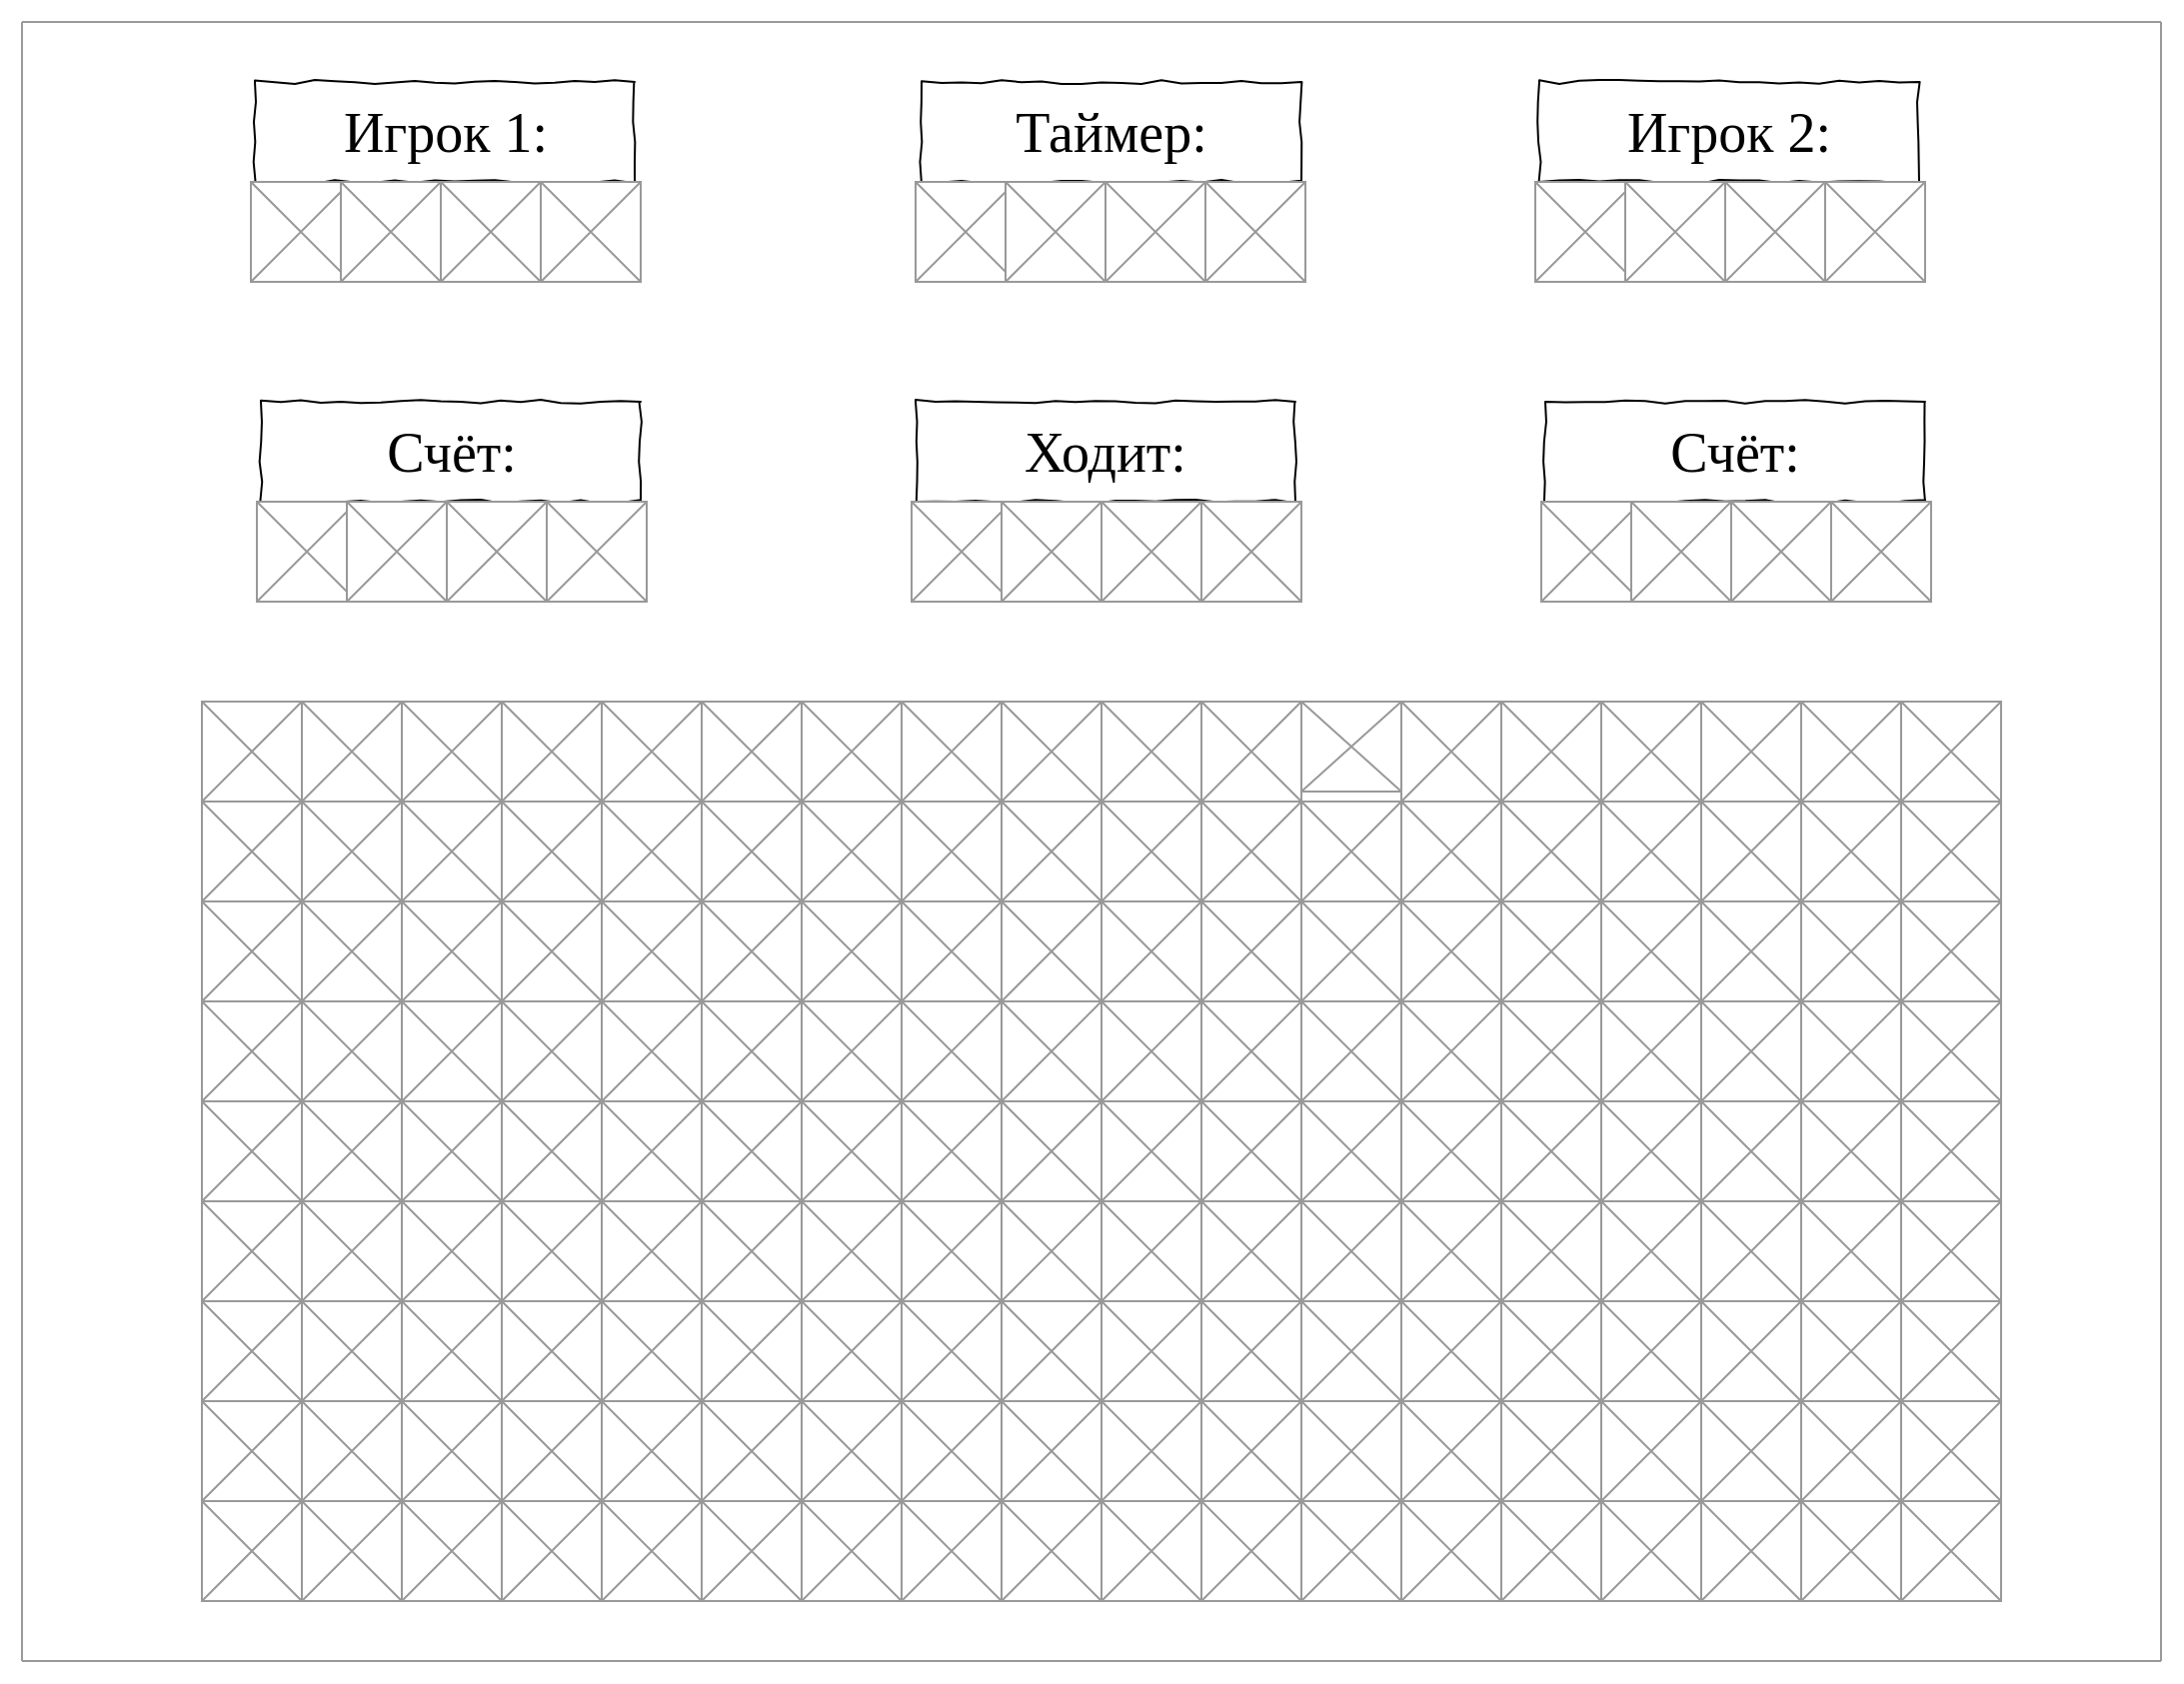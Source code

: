 <mxfile version="20.5.3" type="device"><diagram name="Page-1" id="03018318-947c-dd8e-b7a3-06fadd420f32"><mxGraphModel dx="1523" dy="885" grid="1" gridSize="10" guides="1" tooltips="1" connect="1" arrows="1" fold="1" page="1" pageScale="1" pageWidth="1100" pageHeight="850" background="none" math="0" shadow="0"><root><mxCell id="0"/><mxCell id="1" parent="0"/><mxCell id="677b7b8949515195-2" value="Таймер:" style="whiteSpace=wrap;html=1;rounded=0;shadow=0;labelBackgroundColor=none;strokeWidth=1;fontFamily=Verdana;fontSize=28;align=center;comic=1;" parent="1" vertex="1"><mxGeometry x="460" y="50" width="190" height="50" as="geometry"/></mxCell><mxCell id="S004HbWAybI3GaQVw6qw-24" value="" style="verticalLabelPosition=bottom;shadow=0;dashed=0;align=center;html=1;verticalAlign=top;strokeWidth=1;shape=mxgraph.mockup.graphics.simpleIcon;strokeColor=#999999;fontFamily=Times New Roman;fontSize=17;" parent="1" vertex="1"><mxGeometry x="500" y="410" width="50" height="50" as="geometry"/></mxCell><mxCell id="S004HbWAybI3GaQVw6qw-25" value="" style="verticalLabelPosition=bottom;shadow=0;dashed=0;align=center;html=1;verticalAlign=top;strokeWidth=1;shape=mxgraph.mockup.graphics.simpleIcon;strokeColor=#999999;fontFamily=Times New Roman;fontSize=17;" parent="1" vertex="1"><mxGeometry x="500" y="510" width="50" height="50" as="geometry"/></mxCell><mxCell id="S004HbWAybI3GaQVw6qw-26" value="" style="verticalLabelPosition=bottom;shadow=0;dashed=0;align=center;html=1;verticalAlign=top;strokeWidth=1;shape=mxgraph.mockup.graphics.simpleIcon;strokeColor=#999999;fontFamily=Times New Roman;fontSize=17;" parent="1" vertex="1"><mxGeometry x="500" y="460" width="50" height="50" as="geometry"/></mxCell><mxCell id="S004HbWAybI3GaQVw6qw-27" value="" style="verticalLabelPosition=bottom;shadow=0;dashed=0;align=center;html=1;verticalAlign=top;strokeWidth=1;shape=mxgraph.mockup.graphics.simpleIcon;strokeColor=#999999;fontFamily=Times New Roman;fontSize=17;" parent="1" vertex="1"><mxGeometry x="500" y="360" width="50" height="50" as="geometry"/></mxCell><mxCell id="S004HbWAybI3GaQVw6qw-28" value="" style="verticalLabelPosition=bottom;shadow=0;dashed=0;align=center;html=1;verticalAlign=top;strokeWidth=1;shape=mxgraph.mockup.graphics.simpleIcon;strokeColor=#999999;fontFamily=Times New Roman;fontSize=17;" parent="1" vertex="1"><mxGeometry x="550" y="410" width="50" height="50" as="geometry"/></mxCell><mxCell id="S004HbWAybI3GaQVw6qw-29" value="" style="verticalLabelPosition=bottom;shadow=0;dashed=0;align=center;html=1;verticalAlign=top;strokeWidth=1;shape=mxgraph.mockup.graphics.simpleIcon;strokeColor=#999999;fontFamily=Times New Roman;fontSize=17;" parent="1" vertex="1"><mxGeometry x="550" y="510" width="50" height="50" as="geometry"/></mxCell><mxCell id="S004HbWAybI3GaQVw6qw-30" value="" style="verticalLabelPosition=bottom;shadow=0;dashed=0;align=center;html=1;verticalAlign=top;strokeWidth=1;shape=mxgraph.mockup.graphics.simpleIcon;strokeColor=#999999;fontFamily=Times New Roman;fontSize=17;" parent="1" vertex="1"><mxGeometry x="550" y="460" width="50" height="50" as="geometry"/></mxCell><mxCell id="S004HbWAybI3GaQVw6qw-31" value="" style="verticalLabelPosition=bottom;shadow=0;dashed=0;align=center;html=1;verticalAlign=top;strokeWidth=1;shape=mxgraph.mockup.graphics.simpleIcon;strokeColor=#999999;fontFamily=Times New Roman;fontSize=17;" parent="1" vertex="1"><mxGeometry x="550" y="360" width="50" height="50" as="geometry"/></mxCell><mxCell id="S004HbWAybI3GaQVw6qw-73" value="" style="verticalLabelPosition=bottom;shadow=0;dashed=0;align=center;html=1;verticalAlign=top;strokeWidth=1;shape=mxgraph.mockup.markup.line;strokeColor=#999999;fontFamily=Times New Roman;fontSize=17;" parent="1" vertex="1"><mxGeometry x="10" y="10" width="1070" height="20" as="geometry"/></mxCell><mxCell id="S004HbWAybI3GaQVw6qw-74" value="" style="verticalLabelPosition=bottom;shadow=0;dashed=0;align=center;html=1;verticalAlign=top;strokeWidth=1;shape=mxgraph.mockup.markup.line;strokeColor=#999999;direction=north;fontFamily=Times New Roman;fontSize=17;" parent="1" vertex="1"><mxGeometry y="20" width="20" height="820" as="geometry"/></mxCell><mxCell id="S004HbWAybI3GaQVw6qw-75" value="" style="verticalLabelPosition=bottom;shadow=0;dashed=0;align=center;html=1;verticalAlign=top;strokeWidth=1;shape=mxgraph.mockup.markup.line;strokeColor=#999999;fontFamily=Times New Roman;fontSize=17;" parent="1" vertex="1"><mxGeometry x="10" y="830" width="1070" height="20" as="geometry"/></mxCell><mxCell id="S004HbWAybI3GaQVw6qw-76" value="" style="verticalLabelPosition=bottom;shadow=0;dashed=0;align=center;html=1;verticalAlign=top;strokeWidth=1;shape=mxgraph.mockup.markup.line;strokeColor=#999999;direction=north;fontFamily=Times New Roman;fontSize=17;" parent="1" vertex="1"><mxGeometry x="1070" y="20" width="20" height="820" as="geometry"/></mxCell><mxCell id="RNmzWJXts2pBYSYF1OIa-9" value="" style="verticalLabelPosition=bottom;shadow=0;dashed=0;align=center;html=1;verticalAlign=top;strokeWidth=1;shape=mxgraph.mockup.graphics.simpleIcon;strokeColor=#999999;fontFamily=Times New Roman;fontSize=17;" vertex="1" parent="1"><mxGeometry x="600" y="410" width="50" height="50" as="geometry"/></mxCell><mxCell id="RNmzWJXts2pBYSYF1OIa-10" value="" style="verticalLabelPosition=bottom;shadow=0;dashed=0;align=center;html=1;verticalAlign=top;strokeWidth=1;shape=mxgraph.mockup.graphics.simpleIcon;strokeColor=#999999;fontFamily=Times New Roman;fontSize=17;" vertex="1" parent="1"><mxGeometry x="600" y="510" width="50" height="50" as="geometry"/></mxCell><mxCell id="RNmzWJXts2pBYSYF1OIa-11" value="" style="verticalLabelPosition=bottom;shadow=0;dashed=0;align=center;html=1;verticalAlign=top;strokeWidth=1;shape=mxgraph.mockup.graphics.simpleIcon;strokeColor=#999999;fontFamily=Times New Roman;fontSize=17;" vertex="1" parent="1"><mxGeometry x="600" y="460" width="50" height="50" as="geometry"/></mxCell><mxCell id="RNmzWJXts2pBYSYF1OIa-12" value="" style="verticalLabelPosition=bottom;shadow=0;dashed=0;align=center;html=1;verticalAlign=top;strokeWidth=1;shape=mxgraph.mockup.graphics.simpleIcon;strokeColor=#999999;fontFamily=Times New Roman;fontSize=17;" vertex="1" parent="1"><mxGeometry x="600" y="360" width="50" height="50" as="geometry"/></mxCell><mxCell id="RNmzWJXts2pBYSYF1OIa-13" value="" style="verticalLabelPosition=bottom;shadow=0;dashed=0;align=center;html=1;verticalAlign=top;strokeWidth=1;shape=mxgraph.mockup.graphics.simpleIcon;strokeColor=#999999;fontFamily=Times New Roman;fontSize=17;" vertex="1" parent="1"><mxGeometry x="650" y="410" width="50" height="50" as="geometry"/></mxCell><mxCell id="RNmzWJXts2pBYSYF1OIa-14" value="" style="verticalLabelPosition=bottom;shadow=0;dashed=0;align=center;html=1;verticalAlign=top;strokeWidth=1;shape=mxgraph.mockup.graphics.simpleIcon;strokeColor=#999999;fontFamily=Times New Roman;fontSize=17;" vertex="1" parent="1"><mxGeometry x="650" y="510" width="50" height="50" as="geometry"/></mxCell><mxCell id="RNmzWJXts2pBYSYF1OIa-15" value="" style="verticalLabelPosition=bottom;shadow=0;dashed=0;align=center;html=1;verticalAlign=top;strokeWidth=1;shape=mxgraph.mockup.graphics.simpleIcon;strokeColor=#999999;fontFamily=Times New Roman;fontSize=17;" vertex="1" parent="1"><mxGeometry x="650" y="460" width="50" height="50" as="geometry"/></mxCell><mxCell id="RNmzWJXts2pBYSYF1OIa-16" value="" style="verticalLabelPosition=bottom;shadow=0;dashed=0;align=center;html=1;verticalAlign=top;strokeWidth=1;shape=mxgraph.mockup.graphics.simpleIcon;strokeColor=#999999;fontFamily=Times New Roman;fontSize=17;" vertex="1" parent="1"><mxGeometry x="650" y="360" width="50" height="45" as="geometry"/></mxCell><mxCell id="RNmzWJXts2pBYSYF1OIa-17" value="" style="verticalLabelPosition=bottom;shadow=0;dashed=0;align=center;html=1;verticalAlign=top;strokeWidth=1;shape=mxgraph.mockup.graphics.simpleIcon;strokeColor=#999999;fontFamily=Times New Roman;fontSize=17;" vertex="1" parent="1"><mxGeometry x="700" y="410" width="50" height="50" as="geometry"/></mxCell><mxCell id="RNmzWJXts2pBYSYF1OIa-18" value="" style="verticalLabelPosition=bottom;shadow=0;dashed=0;align=center;html=1;verticalAlign=top;strokeWidth=1;shape=mxgraph.mockup.graphics.simpleIcon;strokeColor=#999999;fontFamily=Times New Roman;fontSize=17;" vertex="1" parent="1"><mxGeometry x="700" y="510" width="50" height="50" as="geometry"/></mxCell><mxCell id="RNmzWJXts2pBYSYF1OIa-19" value="" style="verticalLabelPosition=bottom;shadow=0;dashed=0;align=center;html=1;verticalAlign=top;strokeWidth=1;shape=mxgraph.mockup.graphics.simpleIcon;strokeColor=#999999;fontFamily=Times New Roman;fontSize=17;" vertex="1" parent="1"><mxGeometry x="700" y="460" width="50" height="50" as="geometry"/></mxCell><mxCell id="RNmzWJXts2pBYSYF1OIa-20" value="" style="verticalLabelPosition=bottom;shadow=0;dashed=0;align=center;html=1;verticalAlign=top;strokeWidth=1;shape=mxgraph.mockup.graphics.simpleIcon;strokeColor=#999999;fontFamily=Times New Roman;fontSize=17;" vertex="1" parent="1"><mxGeometry x="700" y="360" width="50" height="50" as="geometry"/></mxCell><mxCell id="RNmzWJXts2pBYSYF1OIa-21" value="" style="verticalLabelPosition=bottom;shadow=0;dashed=0;align=center;html=1;verticalAlign=top;strokeWidth=1;shape=mxgraph.mockup.graphics.simpleIcon;strokeColor=#999999;fontFamily=Times New Roman;fontSize=17;" vertex="1" parent="1"><mxGeometry x="750" y="410" width="50" height="50" as="geometry"/></mxCell><mxCell id="RNmzWJXts2pBYSYF1OIa-22" value="" style="verticalLabelPosition=bottom;shadow=0;dashed=0;align=center;html=1;verticalAlign=top;strokeWidth=1;shape=mxgraph.mockup.graphics.simpleIcon;strokeColor=#999999;fontFamily=Times New Roman;fontSize=17;" vertex="1" parent="1"><mxGeometry x="750" y="510" width="50" height="50" as="geometry"/></mxCell><mxCell id="RNmzWJXts2pBYSYF1OIa-23" value="" style="verticalLabelPosition=bottom;shadow=0;dashed=0;align=center;html=1;verticalAlign=top;strokeWidth=1;shape=mxgraph.mockup.graphics.simpleIcon;strokeColor=#999999;fontFamily=Times New Roman;fontSize=17;" vertex="1" parent="1"><mxGeometry x="750" y="460" width="50" height="50" as="geometry"/></mxCell><mxCell id="RNmzWJXts2pBYSYF1OIa-24" value="" style="verticalLabelPosition=bottom;shadow=0;dashed=0;align=center;html=1;verticalAlign=top;strokeWidth=1;shape=mxgraph.mockup.graphics.simpleIcon;strokeColor=#999999;fontFamily=Times New Roman;fontSize=17;" vertex="1" parent="1"><mxGeometry x="750" y="360" width="50" height="50" as="geometry"/></mxCell><mxCell id="RNmzWJXts2pBYSYF1OIa-25" value="" style="verticalLabelPosition=bottom;shadow=0;dashed=0;align=center;html=1;verticalAlign=top;strokeWidth=1;shape=mxgraph.mockup.graphics.simpleIcon;strokeColor=#999999;fontFamily=Times New Roman;fontSize=17;" vertex="1" parent="1"><mxGeometry x="800" y="410" width="50" height="50" as="geometry"/></mxCell><mxCell id="RNmzWJXts2pBYSYF1OIa-26" value="" style="verticalLabelPosition=bottom;shadow=0;dashed=0;align=center;html=1;verticalAlign=top;strokeWidth=1;shape=mxgraph.mockup.graphics.simpleIcon;strokeColor=#999999;fontFamily=Times New Roman;fontSize=17;" vertex="1" parent="1"><mxGeometry x="800" y="510" width="50" height="50" as="geometry"/></mxCell><mxCell id="RNmzWJXts2pBYSYF1OIa-27" value="" style="verticalLabelPosition=bottom;shadow=0;dashed=0;align=center;html=1;verticalAlign=top;strokeWidth=1;shape=mxgraph.mockup.graphics.simpleIcon;strokeColor=#999999;fontFamily=Times New Roman;fontSize=17;" vertex="1" parent="1"><mxGeometry x="800" y="460" width="50" height="50" as="geometry"/></mxCell><mxCell id="RNmzWJXts2pBYSYF1OIa-28" value="" style="verticalLabelPosition=bottom;shadow=0;dashed=0;align=center;html=1;verticalAlign=top;strokeWidth=1;shape=mxgraph.mockup.graphics.simpleIcon;strokeColor=#999999;fontFamily=Times New Roman;fontSize=17;" vertex="1" parent="1"><mxGeometry x="800" y="360" width="50" height="50" as="geometry"/></mxCell><mxCell id="RNmzWJXts2pBYSYF1OIa-29" value="" style="verticalLabelPosition=bottom;shadow=0;dashed=0;align=center;html=1;verticalAlign=top;strokeWidth=1;shape=mxgraph.mockup.graphics.simpleIcon;strokeColor=#999999;fontFamily=Times New Roman;fontSize=17;" vertex="1" parent="1"><mxGeometry x="850" y="410" width="50" height="50" as="geometry"/></mxCell><mxCell id="RNmzWJXts2pBYSYF1OIa-30" value="" style="verticalLabelPosition=bottom;shadow=0;dashed=0;align=center;html=1;verticalAlign=top;strokeWidth=1;shape=mxgraph.mockup.graphics.simpleIcon;strokeColor=#999999;fontFamily=Times New Roman;fontSize=17;" vertex="1" parent="1"><mxGeometry x="850" y="510" width="50" height="50" as="geometry"/></mxCell><mxCell id="RNmzWJXts2pBYSYF1OIa-31" value="" style="verticalLabelPosition=bottom;shadow=0;dashed=0;align=center;html=1;verticalAlign=top;strokeWidth=1;shape=mxgraph.mockup.graphics.simpleIcon;strokeColor=#999999;fontFamily=Times New Roman;fontSize=17;" vertex="1" parent="1"><mxGeometry x="850" y="460" width="50" height="50" as="geometry"/></mxCell><mxCell id="RNmzWJXts2pBYSYF1OIa-32" value="" style="verticalLabelPosition=bottom;shadow=0;dashed=0;align=center;html=1;verticalAlign=top;strokeWidth=1;shape=mxgraph.mockup.graphics.simpleIcon;strokeColor=#999999;fontFamily=Times New Roman;fontSize=17;" vertex="1" parent="1"><mxGeometry x="850" y="360" width="50" height="50" as="geometry"/></mxCell><mxCell id="RNmzWJXts2pBYSYF1OIa-33" value="" style="verticalLabelPosition=bottom;shadow=0;dashed=0;align=center;html=1;verticalAlign=top;strokeWidth=1;shape=mxgraph.mockup.graphics.simpleIcon;strokeColor=#999999;fontFamily=Times New Roman;fontSize=17;" vertex="1" parent="1"><mxGeometry x="900" y="410" width="50" height="50" as="geometry"/></mxCell><mxCell id="RNmzWJXts2pBYSYF1OIa-34" value="" style="verticalLabelPosition=bottom;shadow=0;dashed=0;align=center;html=1;verticalAlign=top;strokeWidth=1;shape=mxgraph.mockup.graphics.simpleIcon;strokeColor=#999999;fontFamily=Times New Roman;fontSize=17;" vertex="1" parent="1"><mxGeometry x="900" y="510" width="50" height="50" as="geometry"/></mxCell><mxCell id="RNmzWJXts2pBYSYF1OIa-35" value="" style="verticalLabelPosition=bottom;shadow=0;dashed=0;align=center;html=1;verticalAlign=top;strokeWidth=1;shape=mxgraph.mockup.graphics.simpleIcon;strokeColor=#999999;fontFamily=Times New Roman;fontSize=17;" vertex="1" parent="1"><mxGeometry x="900" y="460" width="50" height="50" as="geometry"/></mxCell><mxCell id="RNmzWJXts2pBYSYF1OIa-36" value="" style="verticalLabelPosition=bottom;shadow=0;dashed=0;align=center;html=1;verticalAlign=top;strokeWidth=1;shape=mxgraph.mockup.graphics.simpleIcon;strokeColor=#999999;fontFamily=Times New Roman;fontSize=17;" vertex="1" parent="1"><mxGeometry x="900" y="360" width="50" height="50" as="geometry"/></mxCell><mxCell id="RNmzWJXts2pBYSYF1OIa-37" value="" style="verticalLabelPosition=bottom;shadow=0;dashed=0;align=center;html=1;verticalAlign=top;strokeWidth=1;shape=mxgraph.mockup.graphics.simpleIcon;strokeColor=#999999;fontFamily=Times New Roman;fontSize=17;" vertex="1" parent="1"><mxGeometry x="950" y="410" width="50" height="50" as="geometry"/></mxCell><mxCell id="RNmzWJXts2pBYSYF1OIa-38" value="" style="verticalLabelPosition=bottom;shadow=0;dashed=0;align=center;html=1;verticalAlign=top;strokeWidth=1;shape=mxgraph.mockup.graphics.simpleIcon;strokeColor=#999999;fontFamily=Times New Roman;fontSize=17;" vertex="1" parent="1"><mxGeometry x="950" y="510" width="50" height="50" as="geometry"/></mxCell><mxCell id="RNmzWJXts2pBYSYF1OIa-39" value="" style="verticalLabelPosition=bottom;shadow=0;dashed=0;align=center;html=1;verticalAlign=top;strokeWidth=1;shape=mxgraph.mockup.graphics.simpleIcon;strokeColor=#999999;fontFamily=Times New Roman;fontSize=17;" vertex="1" parent="1"><mxGeometry x="950" y="460" width="50" height="50" as="geometry"/></mxCell><mxCell id="RNmzWJXts2pBYSYF1OIa-40" value="" style="verticalLabelPosition=bottom;shadow=0;dashed=0;align=center;html=1;verticalAlign=top;strokeWidth=1;shape=mxgraph.mockup.graphics.simpleIcon;strokeColor=#999999;fontFamily=Times New Roman;fontSize=17;" vertex="1" parent="1"><mxGeometry x="950" y="360" width="50" height="50" as="geometry"/></mxCell><mxCell id="RNmzWJXts2pBYSYF1OIa-41" value="" style="verticalLabelPosition=bottom;shadow=0;dashed=0;align=center;html=1;verticalAlign=top;strokeWidth=1;shape=mxgraph.mockup.graphics.simpleIcon;strokeColor=#999999;fontFamily=Times New Roman;fontSize=17;" vertex="1" parent="1"><mxGeometry x="400" y="410" width="50" height="50" as="geometry"/></mxCell><mxCell id="RNmzWJXts2pBYSYF1OIa-42" value="" style="verticalLabelPosition=bottom;shadow=0;dashed=0;align=center;html=1;verticalAlign=top;strokeWidth=1;shape=mxgraph.mockup.graphics.simpleIcon;strokeColor=#999999;fontFamily=Times New Roman;fontSize=17;" vertex="1" parent="1"><mxGeometry x="400" y="510" width="50" height="50" as="geometry"/></mxCell><mxCell id="RNmzWJXts2pBYSYF1OIa-43" value="" style="verticalLabelPosition=bottom;shadow=0;dashed=0;align=center;html=1;verticalAlign=top;strokeWidth=1;shape=mxgraph.mockup.graphics.simpleIcon;strokeColor=#999999;fontFamily=Times New Roman;fontSize=17;" vertex="1" parent="1"><mxGeometry x="400" y="460" width="50" height="50" as="geometry"/></mxCell><mxCell id="RNmzWJXts2pBYSYF1OIa-44" value="" style="verticalLabelPosition=bottom;shadow=0;dashed=0;align=center;html=1;verticalAlign=top;strokeWidth=1;shape=mxgraph.mockup.graphics.simpleIcon;strokeColor=#999999;fontFamily=Times New Roman;fontSize=17;" vertex="1" parent="1"><mxGeometry x="400" y="360" width="50" height="50" as="geometry"/></mxCell><mxCell id="RNmzWJXts2pBYSYF1OIa-45" value="" style="verticalLabelPosition=bottom;shadow=0;dashed=0;align=center;html=1;verticalAlign=top;strokeWidth=1;shape=mxgraph.mockup.graphics.simpleIcon;strokeColor=#999999;fontFamily=Times New Roman;fontSize=17;" vertex="1" parent="1"><mxGeometry x="450" y="410" width="50" height="50" as="geometry"/></mxCell><mxCell id="RNmzWJXts2pBYSYF1OIa-46" value="" style="verticalLabelPosition=bottom;shadow=0;dashed=0;align=center;html=1;verticalAlign=top;strokeWidth=1;shape=mxgraph.mockup.graphics.simpleIcon;strokeColor=#999999;fontFamily=Times New Roman;fontSize=17;" vertex="1" parent="1"><mxGeometry x="450" y="510" width="50" height="50" as="geometry"/></mxCell><mxCell id="RNmzWJXts2pBYSYF1OIa-47" value="" style="verticalLabelPosition=bottom;shadow=0;dashed=0;align=center;html=1;verticalAlign=top;strokeWidth=1;shape=mxgraph.mockup.graphics.simpleIcon;strokeColor=#999999;fontFamily=Times New Roman;fontSize=17;" vertex="1" parent="1"><mxGeometry x="450" y="460" width="50" height="50" as="geometry"/></mxCell><mxCell id="RNmzWJXts2pBYSYF1OIa-48" value="" style="verticalLabelPosition=bottom;shadow=0;dashed=0;align=center;html=1;verticalAlign=top;strokeWidth=1;shape=mxgraph.mockup.graphics.simpleIcon;strokeColor=#999999;fontFamily=Times New Roman;fontSize=17;" vertex="1" parent="1"><mxGeometry x="450" y="360" width="50" height="50" as="geometry"/></mxCell><mxCell id="RNmzWJXts2pBYSYF1OIa-49" value="" style="verticalLabelPosition=bottom;shadow=0;dashed=0;align=center;html=1;verticalAlign=top;strokeWidth=1;shape=mxgraph.mockup.graphics.simpleIcon;strokeColor=#999999;fontFamily=Times New Roman;fontSize=17;" vertex="1" parent="1"><mxGeometry x="400" y="610" width="50" height="50" as="geometry"/></mxCell><mxCell id="RNmzWJXts2pBYSYF1OIa-50" value="" style="verticalLabelPosition=bottom;shadow=0;dashed=0;align=center;html=1;verticalAlign=top;strokeWidth=1;shape=mxgraph.mockup.graphics.simpleIcon;strokeColor=#999999;fontFamily=Times New Roman;fontSize=17;" vertex="1" parent="1"><mxGeometry x="400" y="710" width="50" height="50" as="geometry"/></mxCell><mxCell id="RNmzWJXts2pBYSYF1OIa-51" value="" style="verticalLabelPosition=bottom;shadow=0;dashed=0;align=center;html=1;verticalAlign=top;strokeWidth=1;shape=mxgraph.mockup.graphics.simpleIcon;strokeColor=#999999;fontFamily=Times New Roman;fontSize=17;" vertex="1" parent="1"><mxGeometry x="400" y="660" width="50" height="50" as="geometry"/></mxCell><mxCell id="RNmzWJXts2pBYSYF1OIa-52" value="" style="verticalLabelPosition=bottom;shadow=0;dashed=0;align=center;html=1;verticalAlign=top;strokeWidth=1;shape=mxgraph.mockup.graphics.simpleIcon;strokeColor=#999999;fontFamily=Times New Roman;fontSize=17;" vertex="1" parent="1"><mxGeometry x="400" y="560" width="50" height="50" as="geometry"/></mxCell><mxCell id="RNmzWJXts2pBYSYF1OIa-53" value="" style="verticalLabelPosition=bottom;shadow=0;dashed=0;align=center;html=1;verticalAlign=top;strokeWidth=1;shape=mxgraph.mockup.graphics.simpleIcon;strokeColor=#999999;fontFamily=Times New Roman;fontSize=17;" vertex="1" parent="1"><mxGeometry x="450" y="610" width="50" height="50" as="geometry"/></mxCell><mxCell id="RNmzWJXts2pBYSYF1OIa-54" value="" style="verticalLabelPosition=bottom;shadow=0;dashed=0;align=center;html=1;verticalAlign=top;strokeWidth=1;shape=mxgraph.mockup.graphics.simpleIcon;strokeColor=#999999;fontFamily=Times New Roman;fontSize=17;" vertex="1" parent="1"><mxGeometry x="450" y="710" width="50" height="50" as="geometry"/></mxCell><mxCell id="RNmzWJXts2pBYSYF1OIa-55" value="" style="verticalLabelPosition=bottom;shadow=0;dashed=0;align=center;html=1;verticalAlign=top;strokeWidth=1;shape=mxgraph.mockup.graphics.simpleIcon;strokeColor=#999999;fontFamily=Times New Roman;fontSize=17;" vertex="1" parent="1"><mxGeometry x="450" y="660" width="50" height="50" as="geometry"/></mxCell><mxCell id="RNmzWJXts2pBYSYF1OIa-56" value="" style="verticalLabelPosition=bottom;shadow=0;dashed=0;align=center;html=1;verticalAlign=top;strokeWidth=1;shape=mxgraph.mockup.graphics.simpleIcon;strokeColor=#999999;fontFamily=Times New Roman;fontSize=17;" vertex="1" parent="1"><mxGeometry x="450" y="560" width="50" height="50" as="geometry"/></mxCell><mxCell id="RNmzWJXts2pBYSYF1OIa-57" value="" style="verticalLabelPosition=bottom;shadow=0;dashed=0;align=center;html=1;verticalAlign=top;strokeWidth=1;shape=mxgraph.mockup.graphics.simpleIcon;strokeColor=#999999;fontFamily=Times New Roman;fontSize=17;" vertex="1" parent="1"><mxGeometry x="500" y="610" width="50" height="50" as="geometry"/></mxCell><mxCell id="RNmzWJXts2pBYSYF1OIa-58" value="" style="verticalLabelPosition=bottom;shadow=0;dashed=0;align=center;html=1;verticalAlign=top;strokeWidth=1;shape=mxgraph.mockup.graphics.simpleIcon;strokeColor=#999999;fontFamily=Times New Roman;fontSize=17;" vertex="1" parent="1"><mxGeometry x="500" y="710" width="50" height="50" as="geometry"/></mxCell><mxCell id="RNmzWJXts2pBYSYF1OIa-59" value="" style="verticalLabelPosition=bottom;shadow=0;dashed=0;align=center;html=1;verticalAlign=top;strokeWidth=1;shape=mxgraph.mockup.graphics.simpleIcon;strokeColor=#999999;fontFamily=Times New Roman;fontSize=17;" vertex="1" parent="1"><mxGeometry x="500" y="660" width="50" height="50" as="geometry"/></mxCell><mxCell id="RNmzWJXts2pBYSYF1OIa-60" value="" style="verticalLabelPosition=bottom;shadow=0;dashed=0;align=center;html=1;verticalAlign=top;strokeWidth=1;shape=mxgraph.mockup.graphics.simpleIcon;strokeColor=#999999;fontFamily=Times New Roman;fontSize=17;" vertex="1" parent="1"><mxGeometry x="500" y="560" width="50" height="50" as="geometry"/></mxCell><mxCell id="RNmzWJXts2pBYSYF1OIa-61" value="" style="verticalLabelPosition=bottom;shadow=0;dashed=0;align=center;html=1;verticalAlign=top;strokeWidth=1;shape=mxgraph.mockup.graphics.simpleIcon;strokeColor=#999999;fontFamily=Times New Roman;fontSize=17;" vertex="1" parent="1"><mxGeometry x="550" y="610" width="50" height="50" as="geometry"/></mxCell><mxCell id="RNmzWJXts2pBYSYF1OIa-62" value="" style="verticalLabelPosition=bottom;shadow=0;dashed=0;align=center;html=1;verticalAlign=top;strokeWidth=1;shape=mxgraph.mockup.graphics.simpleIcon;strokeColor=#999999;fontFamily=Times New Roman;fontSize=17;" vertex="1" parent="1"><mxGeometry x="550" y="710" width="50" height="50" as="geometry"/></mxCell><mxCell id="RNmzWJXts2pBYSYF1OIa-63" value="" style="verticalLabelPosition=bottom;shadow=0;dashed=0;align=center;html=1;verticalAlign=top;strokeWidth=1;shape=mxgraph.mockup.graphics.simpleIcon;strokeColor=#999999;fontFamily=Times New Roman;fontSize=17;" vertex="1" parent="1"><mxGeometry x="550" y="660" width="50" height="50" as="geometry"/></mxCell><mxCell id="RNmzWJXts2pBYSYF1OIa-64" value="" style="verticalLabelPosition=bottom;shadow=0;dashed=0;align=center;html=1;verticalAlign=top;strokeWidth=1;shape=mxgraph.mockup.graphics.simpleIcon;strokeColor=#999999;fontFamily=Times New Roman;fontSize=17;" vertex="1" parent="1"><mxGeometry x="550" y="560" width="50" height="50" as="geometry"/></mxCell><mxCell id="RNmzWJXts2pBYSYF1OIa-65" value="" style="verticalLabelPosition=bottom;shadow=0;dashed=0;align=center;html=1;verticalAlign=top;strokeWidth=1;shape=mxgraph.mockup.graphics.simpleIcon;strokeColor=#999999;fontFamily=Times New Roman;fontSize=17;" vertex="1" parent="1"><mxGeometry x="600" y="610" width="50" height="50" as="geometry"/></mxCell><mxCell id="RNmzWJXts2pBYSYF1OIa-66" value="" style="verticalLabelPosition=bottom;shadow=0;dashed=0;align=center;html=1;verticalAlign=top;strokeWidth=1;shape=mxgraph.mockup.graphics.simpleIcon;strokeColor=#999999;fontFamily=Times New Roman;fontSize=17;" vertex="1" parent="1"><mxGeometry x="600" y="710" width="50" height="50" as="geometry"/></mxCell><mxCell id="RNmzWJXts2pBYSYF1OIa-67" value="" style="verticalLabelPosition=bottom;shadow=0;dashed=0;align=center;html=1;verticalAlign=top;strokeWidth=1;shape=mxgraph.mockup.graphics.simpleIcon;strokeColor=#999999;fontFamily=Times New Roman;fontSize=17;" vertex="1" parent="1"><mxGeometry x="600" y="660" width="50" height="50" as="geometry"/></mxCell><mxCell id="RNmzWJXts2pBYSYF1OIa-68" value="" style="verticalLabelPosition=bottom;shadow=0;dashed=0;align=center;html=1;verticalAlign=top;strokeWidth=1;shape=mxgraph.mockup.graphics.simpleIcon;strokeColor=#999999;fontFamily=Times New Roman;fontSize=17;" vertex="1" parent="1"><mxGeometry x="600" y="560" width="50" height="50" as="geometry"/></mxCell><mxCell id="RNmzWJXts2pBYSYF1OIa-69" value="" style="verticalLabelPosition=bottom;shadow=0;dashed=0;align=center;html=1;verticalAlign=top;strokeWidth=1;shape=mxgraph.mockup.graphics.simpleIcon;strokeColor=#999999;fontFamily=Times New Roman;fontSize=17;" vertex="1" parent="1"><mxGeometry x="650" y="610" width="50" height="50" as="geometry"/></mxCell><mxCell id="RNmzWJXts2pBYSYF1OIa-70" value="" style="verticalLabelPosition=bottom;shadow=0;dashed=0;align=center;html=1;verticalAlign=top;strokeWidth=1;shape=mxgraph.mockup.graphics.simpleIcon;strokeColor=#999999;fontFamily=Times New Roman;fontSize=17;" vertex="1" parent="1"><mxGeometry x="650" y="710" width="50" height="50" as="geometry"/></mxCell><mxCell id="RNmzWJXts2pBYSYF1OIa-71" value="" style="verticalLabelPosition=bottom;shadow=0;dashed=0;align=center;html=1;verticalAlign=top;strokeWidth=1;shape=mxgraph.mockup.graphics.simpleIcon;strokeColor=#999999;fontFamily=Times New Roman;fontSize=17;" vertex="1" parent="1"><mxGeometry x="650" y="660" width="50" height="50" as="geometry"/></mxCell><mxCell id="RNmzWJXts2pBYSYF1OIa-72" value="" style="verticalLabelPosition=bottom;shadow=0;dashed=0;align=center;html=1;verticalAlign=top;strokeWidth=1;shape=mxgraph.mockup.graphics.simpleIcon;strokeColor=#999999;fontFamily=Times New Roman;fontSize=17;" vertex="1" parent="1"><mxGeometry x="650" y="560" width="50" height="50" as="geometry"/></mxCell><mxCell id="RNmzWJXts2pBYSYF1OIa-73" value="" style="verticalLabelPosition=bottom;shadow=0;dashed=0;align=center;html=1;verticalAlign=top;strokeWidth=1;shape=mxgraph.mockup.graphics.simpleIcon;strokeColor=#999999;fontFamily=Times New Roman;fontSize=17;" vertex="1" parent="1"><mxGeometry x="700" y="610" width="50" height="50" as="geometry"/></mxCell><mxCell id="RNmzWJXts2pBYSYF1OIa-74" value="" style="verticalLabelPosition=bottom;shadow=0;dashed=0;align=center;html=1;verticalAlign=top;strokeWidth=1;shape=mxgraph.mockup.graphics.simpleIcon;strokeColor=#999999;fontFamily=Times New Roman;fontSize=17;" vertex="1" parent="1"><mxGeometry x="700" y="710" width="50" height="50" as="geometry"/></mxCell><mxCell id="RNmzWJXts2pBYSYF1OIa-75" value="" style="verticalLabelPosition=bottom;shadow=0;dashed=0;align=center;html=1;verticalAlign=top;strokeWidth=1;shape=mxgraph.mockup.graphics.simpleIcon;strokeColor=#999999;fontFamily=Times New Roman;fontSize=17;" vertex="1" parent="1"><mxGeometry x="700" y="660" width="50" height="50" as="geometry"/></mxCell><mxCell id="RNmzWJXts2pBYSYF1OIa-76" value="" style="verticalLabelPosition=bottom;shadow=0;dashed=0;align=center;html=1;verticalAlign=top;strokeWidth=1;shape=mxgraph.mockup.graphics.simpleIcon;strokeColor=#999999;fontFamily=Times New Roman;fontSize=17;" vertex="1" parent="1"><mxGeometry x="700" y="560" width="50" height="50" as="geometry"/></mxCell><mxCell id="RNmzWJXts2pBYSYF1OIa-77" value="" style="verticalLabelPosition=bottom;shadow=0;dashed=0;align=center;html=1;verticalAlign=top;strokeWidth=1;shape=mxgraph.mockup.graphics.simpleIcon;strokeColor=#999999;fontFamily=Times New Roman;fontSize=17;" vertex="1" parent="1"><mxGeometry x="750" y="610" width="50" height="50" as="geometry"/></mxCell><mxCell id="RNmzWJXts2pBYSYF1OIa-78" value="" style="verticalLabelPosition=bottom;shadow=0;dashed=0;align=center;html=1;verticalAlign=top;strokeWidth=1;shape=mxgraph.mockup.graphics.simpleIcon;strokeColor=#999999;fontFamily=Times New Roman;fontSize=17;" vertex="1" parent="1"><mxGeometry x="750" y="710" width="50" height="50" as="geometry"/></mxCell><mxCell id="RNmzWJXts2pBYSYF1OIa-79" value="" style="verticalLabelPosition=bottom;shadow=0;dashed=0;align=center;html=1;verticalAlign=top;strokeWidth=1;shape=mxgraph.mockup.graphics.simpleIcon;strokeColor=#999999;fontFamily=Times New Roman;fontSize=17;" vertex="1" parent="1"><mxGeometry x="750" y="660" width="50" height="50" as="geometry"/></mxCell><mxCell id="RNmzWJXts2pBYSYF1OIa-80" value="" style="verticalLabelPosition=bottom;shadow=0;dashed=0;align=center;html=1;verticalAlign=top;strokeWidth=1;shape=mxgraph.mockup.graphics.simpleIcon;strokeColor=#999999;fontFamily=Times New Roman;fontSize=17;" vertex="1" parent="1"><mxGeometry x="750" y="560" width="50" height="50" as="geometry"/></mxCell><mxCell id="RNmzWJXts2pBYSYF1OIa-81" value="" style="verticalLabelPosition=bottom;shadow=0;dashed=0;align=center;html=1;verticalAlign=top;strokeWidth=1;shape=mxgraph.mockup.graphics.simpleIcon;strokeColor=#999999;fontFamily=Times New Roman;fontSize=17;" vertex="1" parent="1"><mxGeometry x="800" y="610" width="50" height="50" as="geometry"/></mxCell><mxCell id="RNmzWJXts2pBYSYF1OIa-82" value="" style="verticalLabelPosition=bottom;shadow=0;dashed=0;align=center;html=1;verticalAlign=top;strokeWidth=1;shape=mxgraph.mockup.graphics.simpleIcon;strokeColor=#999999;fontFamily=Times New Roman;fontSize=17;" vertex="1" parent="1"><mxGeometry x="800" y="710" width="50" height="50" as="geometry"/></mxCell><mxCell id="RNmzWJXts2pBYSYF1OIa-83" value="" style="verticalLabelPosition=bottom;shadow=0;dashed=0;align=center;html=1;verticalAlign=top;strokeWidth=1;shape=mxgraph.mockup.graphics.simpleIcon;strokeColor=#999999;fontFamily=Times New Roman;fontSize=17;" vertex="1" parent="1"><mxGeometry x="800" y="660" width="50" height="50" as="geometry"/></mxCell><mxCell id="RNmzWJXts2pBYSYF1OIa-84" value="" style="verticalLabelPosition=bottom;shadow=0;dashed=0;align=center;html=1;verticalAlign=top;strokeWidth=1;shape=mxgraph.mockup.graphics.simpleIcon;strokeColor=#999999;fontFamily=Times New Roman;fontSize=17;" vertex="1" parent="1"><mxGeometry x="800" y="560" width="50" height="50" as="geometry"/></mxCell><mxCell id="RNmzWJXts2pBYSYF1OIa-85" value="" style="verticalLabelPosition=bottom;shadow=0;dashed=0;align=center;html=1;verticalAlign=top;strokeWidth=1;shape=mxgraph.mockup.graphics.simpleIcon;strokeColor=#999999;fontFamily=Times New Roman;fontSize=17;" vertex="1" parent="1"><mxGeometry x="850" y="610" width="50" height="50" as="geometry"/></mxCell><mxCell id="RNmzWJXts2pBYSYF1OIa-86" value="" style="verticalLabelPosition=bottom;shadow=0;dashed=0;align=center;html=1;verticalAlign=top;strokeWidth=1;shape=mxgraph.mockup.graphics.simpleIcon;strokeColor=#999999;fontFamily=Times New Roman;fontSize=17;" vertex="1" parent="1"><mxGeometry x="850" y="710" width="50" height="50" as="geometry"/></mxCell><mxCell id="RNmzWJXts2pBYSYF1OIa-87" value="" style="verticalLabelPosition=bottom;shadow=0;dashed=0;align=center;html=1;verticalAlign=top;strokeWidth=1;shape=mxgraph.mockup.graphics.simpleIcon;strokeColor=#999999;fontFamily=Times New Roman;fontSize=17;" vertex="1" parent="1"><mxGeometry x="850" y="660" width="50" height="50" as="geometry"/></mxCell><mxCell id="RNmzWJXts2pBYSYF1OIa-88" value="" style="verticalLabelPosition=bottom;shadow=0;dashed=0;align=center;html=1;verticalAlign=top;strokeWidth=1;shape=mxgraph.mockup.graphics.simpleIcon;strokeColor=#999999;fontFamily=Times New Roman;fontSize=17;" vertex="1" parent="1"><mxGeometry x="850" y="560" width="50" height="50" as="geometry"/></mxCell><mxCell id="RNmzWJXts2pBYSYF1OIa-89" value="" style="verticalLabelPosition=bottom;shadow=0;dashed=0;align=center;html=1;verticalAlign=top;strokeWidth=1;shape=mxgraph.mockup.graphics.simpleIcon;strokeColor=#999999;fontFamily=Times New Roman;fontSize=17;" vertex="1" parent="1"><mxGeometry x="900" y="610" width="50" height="50" as="geometry"/></mxCell><mxCell id="RNmzWJXts2pBYSYF1OIa-90" value="" style="verticalLabelPosition=bottom;shadow=0;dashed=0;align=center;html=1;verticalAlign=top;strokeWidth=1;shape=mxgraph.mockup.graphics.simpleIcon;strokeColor=#999999;fontFamily=Times New Roman;fontSize=17;" vertex="1" parent="1"><mxGeometry x="900" y="710" width="50" height="50" as="geometry"/></mxCell><mxCell id="RNmzWJXts2pBYSYF1OIa-91" value="" style="verticalLabelPosition=bottom;shadow=0;dashed=0;align=center;html=1;verticalAlign=top;strokeWidth=1;shape=mxgraph.mockup.graphics.simpleIcon;strokeColor=#999999;fontFamily=Times New Roman;fontSize=17;" vertex="1" parent="1"><mxGeometry x="900" y="660" width="50" height="50" as="geometry"/></mxCell><mxCell id="RNmzWJXts2pBYSYF1OIa-92" value="" style="verticalLabelPosition=bottom;shadow=0;dashed=0;align=center;html=1;verticalAlign=top;strokeWidth=1;shape=mxgraph.mockup.graphics.simpleIcon;strokeColor=#999999;fontFamily=Times New Roman;fontSize=17;" vertex="1" parent="1"><mxGeometry x="900" y="560" width="50" height="50" as="geometry"/></mxCell><mxCell id="RNmzWJXts2pBYSYF1OIa-93" value="" style="verticalLabelPosition=bottom;shadow=0;dashed=0;align=center;html=1;verticalAlign=top;strokeWidth=1;shape=mxgraph.mockup.graphics.simpleIcon;strokeColor=#999999;fontFamily=Times New Roman;fontSize=17;" vertex="1" parent="1"><mxGeometry x="950" y="610" width="50" height="50" as="geometry"/></mxCell><mxCell id="RNmzWJXts2pBYSYF1OIa-94" value="" style="verticalLabelPosition=bottom;shadow=0;dashed=0;align=center;html=1;verticalAlign=top;strokeWidth=1;shape=mxgraph.mockup.graphics.simpleIcon;strokeColor=#999999;fontFamily=Times New Roman;fontSize=17;" vertex="1" parent="1"><mxGeometry x="950" y="710" width="50" height="50" as="geometry"/></mxCell><mxCell id="RNmzWJXts2pBYSYF1OIa-95" value="" style="verticalLabelPosition=bottom;shadow=0;dashed=0;align=center;html=1;verticalAlign=top;strokeWidth=1;shape=mxgraph.mockup.graphics.simpleIcon;strokeColor=#999999;fontFamily=Times New Roman;fontSize=17;" vertex="1" parent="1"><mxGeometry x="950" y="660" width="50" height="50" as="geometry"/></mxCell><mxCell id="RNmzWJXts2pBYSYF1OIa-96" value="" style="verticalLabelPosition=bottom;shadow=0;dashed=0;align=center;html=1;verticalAlign=top;strokeWidth=1;shape=mxgraph.mockup.graphics.simpleIcon;strokeColor=#999999;fontFamily=Times New Roman;fontSize=17;" vertex="1" parent="1"><mxGeometry x="950" y="560" width="50" height="50" as="geometry"/></mxCell><mxCell id="RNmzWJXts2pBYSYF1OIa-97" value="" style="verticalLabelPosition=bottom;shadow=0;dashed=0;align=center;html=1;verticalAlign=top;strokeWidth=1;shape=mxgraph.mockup.graphics.simpleIcon;strokeColor=#999999;fontFamily=Times New Roman;fontSize=17;" vertex="1" parent="1"><mxGeometry x="300" y="410" width="50" height="50" as="geometry"/></mxCell><mxCell id="RNmzWJXts2pBYSYF1OIa-98" value="" style="verticalLabelPosition=bottom;shadow=0;dashed=0;align=center;html=1;verticalAlign=top;strokeWidth=1;shape=mxgraph.mockup.graphics.simpleIcon;strokeColor=#999999;fontFamily=Times New Roman;fontSize=17;" vertex="1" parent="1"><mxGeometry x="300" y="510" width="50" height="50" as="geometry"/></mxCell><mxCell id="RNmzWJXts2pBYSYF1OIa-99" value="" style="verticalLabelPosition=bottom;shadow=0;dashed=0;align=center;html=1;verticalAlign=top;strokeWidth=1;shape=mxgraph.mockup.graphics.simpleIcon;strokeColor=#999999;fontFamily=Times New Roman;fontSize=17;" vertex="1" parent="1"><mxGeometry x="300" y="460" width="50" height="50" as="geometry"/></mxCell><mxCell id="RNmzWJXts2pBYSYF1OIa-100" value="" style="verticalLabelPosition=bottom;shadow=0;dashed=0;align=center;html=1;verticalAlign=top;strokeWidth=1;shape=mxgraph.mockup.graphics.simpleIcon;strokeColor=#999999;fontFamily=Times New Roman;fontSize=17;" vertex="1" parent="1"><mxGeometry x="300" y="360" width="50" height="50" as="geometry"/></mxCell><mxCell id="RNmzWJXts2pBYSYF1OIa-101" value="" style="verticalLabelPosition=bottom;shadow=0;dashed=0;align=center;html=1;verticalAlign=top;strokeWidth=1;shape=mxgraph.mockup.graphics.simpleIcon;strokeColor=#999999;fontFamily=Times New Roman;fontSize=17;" vertex="1" parent="1"><mxGeometry x="350" y="410" width="50" height="50" as="geometry"/></mxCell><mxCell id="RNmzWJXts2pBYSYF1OIa-102" value="" style="verticalLabelPosition=bottom;shadow=0;dashed=0;align=center;html=1;verticalAlign=top;strokeWidth=1;shape=mxgraph.mockup.graphics.simpleIcon;strokeColor=#999999;fontFamily=Times New Roman;fontSize=17;" vertex="1" parent="1"><mxGeometry x="350" y="510" width="50" height="50" as="geometry"/></mxCell><mxCell id="RNmzWJXts2pBYSYF1OIa-103" value="" style="verticalLabelPosition=bottom;shadow=0;dashed=0;align=center;html=1;verticalAlign=top;strokeWidth=1;shape=mxgraph.mockup.graphics.simpleIcon;strokeColor=#999999;fontFamily=Times New Roman;fontSize=17;" vertex="1" parent="1"><mxGeometry x="350" y="460" width="50" height="50" as="geometry"/></mxCell><mxCell id="RNmzWJXts2pBYSYF1OIa-104" value="" style="verticalLabelPosition=bottom;shadow=0;dashed=0;align=center;html=1;verticalAlign=top;strokeWidth=1;shape=mxgraph.mockup.graphics.simpleIcon;strokeColor=#999999;fontFamily=Times New Roman;fontSize=17;" vertex="1" parent="1"><mxGeometry x="350" y="360" width="50" height="50" as="geometry"/></mxCell><mxCell id="RNmzWJXts2pBYSYF1OIa-105" value="" style="verticalLabelPosition=bottom;shadow=0;dashed=0;align=center;html=1;verticalAlign=top;strokeWidth=1;shape=mxgraph.mockup.graphics.simpleIcon;strokeColor=#999999;fontFamily=Times New Roman;fontSize=17;" vertex="1" parent="1"><mxGeometry x="300" y="610" width="50" height="50" as="geometry"/></mxCell><mxCell id="RNmzWJXts2pBYSYF1OIa-106" value="" style="verticalLabelPosition=bottom;shadow=0;dashed=0;align=center;html=1;verticalAlign=top;strokeWidth=1;shape=mxgraph.mockup.graphics.simpleIcon;strokeColor=#999999;fontFamily=Times New Roman;fontSize=17;" vertex="1" parent="1"><mxGeometry x="300" y="710" width="50" height="50" as="geometry"/></mxCell><mxCell id="RNmzWJXts2pBYSYF1OIa-107" value="" style="verticalLabelPosition=bottom;shadow=0;dashed=0;align=center;html=1;verticalAlign=top;strokeWidth=1;shape=mxgraph.mockup.graphics.simpleIcon;strokeColor=#999999;fontFamily=Times New Roman;fontSize=17;" vertex="1" parent="1"><mxGeometry x="300" y="660" width="50" height="50" as="geometry"/></mxCell><mxCell id="RNmzWJXts2pBYSYF1OIa-108" value="" style="verticalLabelPosition=bottom;shadow=0;dashed=0;align=center;html=1;verticalAlign=top;strokeWidth=1;shape=mxgraph.mockup.graphics.simpleIcon;strokeColor=#999999;fontFamily=Times New Roman;fontSize=17;" vertex="1" parent="1"><mxGeometry x="300" y="560" width="50" height="50" as="geometry"/></mxCell><mxCell id="RNmzWJXts2pBYSYF1OIa-109" value="" style="verticalLabelPosition=bottom;shadow=0;dashed=0;align=center;html=1;verticalAlign=top;strokeWidth=1;shape=mxgraph.mockup.graphics.simpleIcon;strokeColor=#999999;fontFamily=Times New Roman;fontSize=17;" vertex="1" parent="1"><mxGeometry x="350" y="610" width="50" height="50" as="geometry"/></mxCell><mxCell id="RNmzWJXts2pBYSYF1OIa-110" value="" style="verticalLabelPosition=bottom;shadow=0;dashed=0;align=center;html=1;verticalAlign=top;strokeWidth=1;shape=mxgraph.mockup.graphics.simpleIcon;strokeColor=#999999;fontFamily=Times New Roman;fontSize=17;" vertex="1" parent="1"><mxGeometry x="350" y="710" width="50" height="50" as="geometry"/></mxCell><mxCell id="RNmzWJXts2pBYSYF1OIa-111" value="" style="verticalLabelPosition=bottom;shadow=0;dashed=0;align=center;html=1;verticalAlign=top;strokeWidth=1;shape=mxgraph.mockup.graphics.simpleIcon;strokeColor=#999999;fontFamily=Times New Roman;fontSize=17;" vertex="1" parent="1"><mxGeometry x="350" y="660" width="50" height="50" as="geometry"/></mxCell><mxCell id="RNmzWJXts2pBYSYF1OIa-112" value="" style="verticalLabelPosition=bottom;shadow=0;dashed=0;align=center;html=1;verticalAlign=top;strokeWidth=1;shape=mxgraph.mockup.graphics.simpleIcon;strokeColor=#999999;fontFamily=Times New Roman;fontSize=17;" vertex="1" parent="1"><mxGeometry x="350" y="560" width="50" height="50" as="geometry"/></mxCell><mxCell id="RNmzWJXts2pBYSYF1OIa-113" value="" style="verticalLabelPosition=bottom;shadow=0;dashed=0;align=center;html=1;verticalAlign=top;strokeWidth=1;shape=mxgraph.mockup.graphics.simpleIcon;strokeColor=#999999;fontFamily=Times New Roman;fontSize=17;" vertex="1" parent="1"><mxGeometry x="200" y="410" width="50" height="50" as="geometry"/></mxCell><mxCell id="RNmzWJXts2pBYSYF1OIa-114" value="" style="verticalLabelPosition=bottom;shadow=0;dashed=0;align=center;html=1;verticalAlign=top;strokeWidth=1;shape=mxgraph.mockup.graphics.simpleIcon;strokeColor=#999999;fontFamily=Times New Roman;fontSize=17;" vertex="1" parent="1"><mxGeometry x="200" y="510" width="50" height="50" as="geometry"/></mxCell><mxCell id="RNmzWJXts2pBYSYF1OIa-115" value="" style="verticalLabelPosition=bottom;shadow=0;dashed=0;align=center;html=1;verticalAlign=top;strokeWidth=1;shape=mxgraph.mockup.graphics.simpleIcon;strokeColor=#999999;fontFamily=Times New Roman;fontSize=17;" vertex="1" parent="1"><mxGeometry x="200" y="460" width="50" height="50" as="geometry"/></mxCell><mxCell id="RNmzWJXts2pBYSYF1OIa-116" value="" style="verticalLabelPosition=bottom;shadow=0;dashed=0;align=center;html=1;verticalAlign=top;strokeWidth=1;shape=mxgraph.mockup.graphics.simpleIcon;strokeColor=#999999;fontFamily=Times New Roman;fontSize=17;" vertex="1" parent="1"><mxGeometry x="200" y="360" width="50" height="50" as="geometry"/></mxCell><mxCell id="RNmzWJXts2pBYSYF1OIa-117" value="" style="verticalLabelPosition=bottom;shadow=0;dashed=0;align=center;html=1;verticalAlign=top;strokeWidth=1;shape=mxgraph.mockup.graphics.simpleIcon;strokeColor=#999999;fontFamily=Times New Roman;fontSize=17;" vertex="1" parent="1"><mxGeometry x="250" y="410" width="50" height="50" as="geometry"/></mxCell><mxCell id="RNmzWJXts2pBYSYF1OIa-118" value="" style="verticalLabelPosition=bottom;shadow=0;dashed=0;align=center;html=1;verticalAlign=top;strokeWidth=1;shape=mxgraph.mockup.graphics.simpleIcon;strokeColor=#999999;fontFamily=Times New Roman;fontSize=17;" vertex="1" parent="1"><mxGeometry x="250" y="510" width="50" height="50" as="geometry"/></mxCell><mxCell id="RNmzWJXts2pBYSYF1OIa-119" value="" style="verticalLabelPosition=bottom;shadow=0;dashed=0;align=center;html=1;verticalAlign=top;strokeWidth=1;shape=mxgraph.mockup.graphics.simpleIcon;strokeColor=#999999;fontFamily=Times New Roman;fontSize=17;" vertex="1" parent="1"><mxGeometry x="250" y="460" width="50" height="50" as="geometry"/></mxCell><mxCell id="RNmzWJXts2pBYSYF1OIa-120" value="" style="verticalLabelPosition=bottom;shadow=0;dashed=0;align=center;html=1;verticalAlign=top;strokeWidth=1;shape=mxgraph.mockup.graphics.simpleIcon;strokeColor=#999999;fontFamily=Times New Roman;fontSize=17;" vertex="1" parent="1"><mxGeometry x="250" y="360" width="50" height="50" as="geometry"/></mxCell><mxCell id="RNmzWJXts2pBYSYF1OIa-121" value="" style="verticalLabelPosition=bottom;shadow=0;dashed=0;align=center;html=1;verticalAlign=top;strokeWidth=1;shape=mxgraph.mockup.graphics.simpleIcon;strokeColor=#999999;fontFamily=Times New Roman;fontSize=17;" vertex="1" parent="1"><mxGeometry x="200" y="610" width="50" height="50" as="geometry"/></mxCell><mxCell id="RNmzWJXts2pBYSYF1OIa-122" value="" style="verticalLabelPosition=bottom;shadow=0;dashed=0;align=center;html=1;verticalAlign=top;strokeWidth=1;shape=mxgraph.mockup.graphics.simpleIcon;strokeColor=#999999;fontFamily=Times New Roman;fontSize=17;" vertex="1" parent="1"><mxGeometry x="200" y="710" width="50" height="50" as="geometry"/></mxCell><mxCell id="RNmzWJXts2pBYSYF1OIa-123" value="" style="verticalLabelPosition=bottom;shadow=0;dashed=0;align=center;html=1;verticalAlign=top;strokeWidth=1;shape=mxgraph.mockup.graphics.simpleIcon;strokeColor=#999999;fontFamily=Times New Roman;fontSize=17;" vertex="1" parent="1"><mxGeometry x="200" y="660" width="50" height="50" as="geometry"/></mxCell><mxCell id="RNmzWJXts2pBYSYF1OIa-124" value="" style="verticalLabelPosition=bottom;shadow=0;dashed=0;align=center;html=1;verticalAlign=top;strokeWidth=1;shape=mxgraph.mockup.graphics.simpleIcon;strokeColor=#999999;fontFamily=Times New Roman;fontSize=17;" vertex="1" parent="1"><mxGeometry x="200" y="560" width="50" height="50" as="geometry"/></mxCell><mxCell id="RNmzWJXts2pBYSYF1OIa-125" value="" style="verticalLabelPosition=bottom;shadow=0;dashed=0;align=center;html=1;verticalAlign=top;strokeWidth=1;shape=mxgraph.mockup.graphics.simpleIcon;strokeColor=#999999;fontFamily=Times New Roman;fontSize=17;" vertex="1" parent="1"><mxGeometry x="250" y="610" width="50" height="50" as="geometry"/></mxCell><mxCell id="RNmzWJXts2pBYSYF1OIa-126" value="" style="verticalLabelPosition=bottom;shadow=0;dashed=0;align=center;html=1;verticalAlign=top;strokeWidth=1;shape=mxgraph.mockup.graphics.simpleIcon;strokeColor=#999999;fontFamily=Times New Roman;fontSize=17;" vertex="1" parent="1"><mxGeometry x="250" y="710" width="50" height="50" as="geometry"/></mxCell><mxCell id="RNmzWJXts2pBYSYF1OIa-127" value="" style="verticalLabelPosition=bottom;shadow=0;dashed=0;align=center;html=1;verticalAlign=top;strokeWidth=1;shape=mxgraph.mockup.graphics.simpleIcon;strokeColor=#999999;fontFamily=Times New Roman;fontSize=17;" vertex="1" parent="1"><mxGeometry x="250" y="660" width="50" height="50" as="geometry"/></mxCell><mxCell id="RNmzWJXts2pBYSYF1OIa-128" value="" style="verticalLabelPosition=bottom;shadow=0;dashed=0;align=center;html=1;verticalAlign=top;strokeWidth=1;shape=mxgraph.mockup.graphics.simpleIcon;strokeColor=#999999;fontFamily=Times New Roman;fontSize=17;" vertex="1" parent="1"><mxGeometry x="250" y="560" width="50" height="50" as="geometry"/></mxCell><mxCell id="RNmzWJXts2pBYSYF1OIa-129" value="" style="verticalLabelPosition=bottom;shadow=0;dashed=0;align=center;html=1;verticalAlign=top;strokeWidth=1;shape=mxgraph.mockup.graphics.simpleIcon;strokeColor=#999999;fontFamily=Times New Roman;fontSize=17;" vertex="1" parent="1"><mxGeometry x="100" y="410" width="50" height="50" as="geometry"/></mxCell><mxCell id="RNmzWJXts2pBYSYF1OIa-130" value="" style="verticalLabelPosition=bottom;shadow=0;dashed=0;align=center;html=1;verticalAlign=top;strokeWidth=1;shape=mxgraph.mockup.graphics.simpleIcon;strokeColor=#999999;fontFamily=Times New Roman;fontSize=17;" vertex="1" parent="1"><mxGeometry x="100" y="510" width="50" height="50" as="geometry"/></mxCell><mxCell id="RNmzWJXts2pBYSYF1OIa-131" value="" style="verticalLabelPosition=bottom;shadow=0;dashed=0;align=center;html=1;verticalAlign=top;strokeWidth=1;shape=mxgraph.mockup.graphics.simpleIcon;strokeColor=#999999;fontFamily=Times New Roman;fontSize=17;" vertex="1" parent="1"><mxGeometry x="100" y="460" width="50" height="50" as="geometry"/></mxCell><mxCell id="RNmzWJXts2pBYSYF1OIa-132" value="" style="verticalLabelPosition=bottom;shadow=0;dashed=0;align=center;html=1;verticalAlign=top;strokeWidth=1;shape=mxgraph.mockup.graphics.simpleIcon;strokeColor=#999999;fontFamily=Times New Roman;fontSize=17;" vertex="1" parent="1"><mxGeometry x="100" y="360" width="50" height="50" as="geometry"/></mxCell><mxCell id="RNmzWJXts2pBYSYF1OIa-133" value="" style="verticalLabelPosition=bottom;shadow=0;dashed=0;align=center;html=1;verticalAlign=top;strokeWidth=1;shape=mxgraph.mockup.graphics.simpleIcon;strokeColor=#999999;fontFamily=Times New Roman;fontSize=17;" vertex="1" parent="1"><mxGeometry x="150" y="410" width="50" height="50" as="geometry"/></mxCell><mxCell id="RNmzWJXts2pBYSYF1OIa-134" value="" style="verticalLabelPosition=bottom;shadow=0;dashed=0;align=center;html=1;verticalAlign=top;strokeWidth=1;shape=mxgraph.mockup.graphics.simpleIcon;strokeColor=#999999;fontFamily=Times New Roman;fontSize=17;" vertex="1" parent="1"><mxGeometry x="150" y="510" width="50" height="50" as="geometry"/></mxCell><mxCell id="RNmzWJXts2pBYSYF1OIa-135" value="" style="verticalLabelPosition=bottom;shadow=0;dashed=0;align=center;html=1;verticalAlign=top;strokeWidth=1;shape=mxgraph.mockup.graphics.simpleIcon;strokeColor=#999999;fontFamily=Times New Roman;fontSize=17;" vertex="1" parent="1"><mxGeometry x="150" y="460" width="50" height="50" as="geometry"/></mxCell><mxCell id="RNmzWJXts2pBYSYF1OIa-136" value="" style="verticalLabelPosition=bottom;shadow=0;dashed=0;align=center;html=1;verticalAlign=top;strokeWidth=1;shape=mxgraph.mockup.graphics.simpleIcon;strokeColor=#999999;fontFamily=Times New Roman;fontSize=17;" vertex="1" parent="1"><mxGeometry x="150" y="360" width="50" height="50" as="geometry"/></mxCell><mxCell id="RNmzWJXts2pBYSYF1OIa-137" value="" style="verticalLabelPosition=bottom;shadow=0;dashed=0;align=center;html=1;verticalAlign=top;strokeWidth=1;shape=mxgraph.mockup.graphics.simpleIcon;strokeColor=#999999;fontFamily=Times New Roman;fontSize=17;" vertex="1" parent="1"><mxGeometry x="100" y="610" width="50" height="50" as="geometry"/></mxCell><mxCell id="RNmzWJXts2pBYSYF1OIa-138" value="" style="verticalLabelPosition=bottom;shadow=0;dashed=0;align=center;html=1;verticalAlign=top;strokeWidth=1;shape=mxgraph.mockup.graphics.simpleIcon;strokeColor=#999999;fontFamily=Times New Roman;fontSize=17;" vertex="1" parent="1"><mxGeometry x="100" y="710" width="50" height="50" as="geometry"/></mxCell><mxCell id="RNmzWJXts2pBYSYF1OIa-139" value="" style="verticalLabelPosition=bottom;shadow=0;dashed=0;align=center;html=1;verticalAlign=top;strokeWidth=1;shape=mxgraph.mockup.graphics.simpleIcon;strokeColor=#999999;fontFamily=Times New Roman;fontSize=17;" vertex="1" parent="1"><mxGeometry x="100" y="660" width="50" height="50" as="geometry"/></mxCell><mxCell id="RNmzWJXts2pBYSYF1OIa-140" value="" style="verticalLabelPosition=bottom;shadow=0;dashed=0;align=center;html=1;verticalAlign=top;strokeWidth=1;shape=mxgraph.mockup.graphics.simpleIcon;strokeColor=#999999;fontFamily=Times New Roman;fontSize=17;" vertex="1" parent="1"><mxGeometry x="100" y="560" width="50" height="50" as="geometry"/></mxCell><mxCell id="RNmzWJXts2pBYSYF1OIa-141" value="" style="verticalLabelPosition=bottom;shadow=0;dashed=0;align=center;html=1;verticalAlign=top;strokeWidth=1;shape=mxgraph.mockup.graphics.simpleIcon;strokeColor=#999999;fontFamily=Times New Roman;fontSize=17;" vertex="1" parent="1"><mxGeometry x="150" y="610" width="50" height="50" as="geometry"/></mxCell><mxCell id="RNmzWJXts2pBYSYF1OIa-142" value="" style="verticalLabelPosition=bottom;shadow=0;dashed=0;align=center;html=1;verticalAlign=top;strokeWidth=1;shape=mxgraph.mockup.graphics.simpleIcon;strokeColor=#999999;fontFamily=Times New Roman;fontSize=17;" vertex="1" parent="1"><mxGeometry x="150" y="710" width="50" height="50" as="geometry"/></mxCell><mxCell id="RNmzWJXts2pBYSYF1OIa-143" value="" style="verticalLabelPosition=bottom;shadow=0;dashed=0;align=center;html=1;verticalAlign=top;strokeWidth=1;shape=mxgraph.mockup.graphics.simpleIcon;strokeColor=#999999;fontFamily=Times New Roman;fontSize=17;" vertex="1" parent="1"><mxGeometry x="150" y="660" width="50" height="50" as="geometry"/></mxCell><mxCell id="RNmzWJXts2pBYSYF1OIa-144" value="" style="verticalLabelPosition=bottom;shadow=0;dashed=0;align=center;html=1;verticalAlign=top;strokeWidth=1;shape=mxgraph.mockup.graphics.simpleIcon;strokeColor=#999999;fontFamily=Times New Roman;fontSize=17;" vertex="1" parent="1"><mxGeometry x="150" y="560" width="50" height="50" as="geometry"/></mxCell><mxCell id="RNmzWJXts2pBYSYF1OIa-146" value="Ходит:" style="whiteSpace=wrap;html=1;rounded=0;shadow=0;labelBackgroundColor=none;strokeWidth=1;fontFamily=Verdana;fontSize=28;align=center;comic=1;" vertex="1" parent="1"><mxGeometry x="457" y="210" width="190" height="50" as="geometry"/></mxCell><mxCell id="RNmzWJXts2pBYSYF1OIa-147" value="" style="verticalLabelPosition=bottom;shadow=0;dashed=0;align=center;html=1;verticalAlign=top;strokeWidth=1;shape=mxgraph.mockup.graphics.simpleIcon;strokeColor=#999999;fontFamily=Times New Roman;fontSize=17;" vertex="1" parent="1"><mxGeometry x="455" y="260" width="50" height="50" as="geometry"/></mxCell><mxCell id="RNmzWJXts2pBYSYF1OIa-148" value="" style="verticalLabelPosition=bottom;shadow=0;dashed=0;align=center;html=1;verticalAlign=top;strokeWidth=1;shape=mxgraph.mockup.graphics.simpleIcon;strokeColor=#999999;fontFamily=Times New Roman;fontSize=17;" vertex="1" parent="1"><mxGeometry x="500" y="260" width="50" height="50" as="geometry"/></mxCell><mxCell id="RNmzWJXts2pBYSYF1OIa-149" value="" style="verticalLabelPosition=bottom;shadow=0;dashed=0;align=center;html=1;verticalAlign=top;strokeWidth=1;shape=mxgraph.mockup.graphics.simpleIcon;strokeColor=#999999;fontFamily=Times New Roman;fontSize=17;" vertex="1" parent="1"><mxGeometry x="550" y="260" width="50" height="50" as="geometry"/></mxCell><mxCell id="RNmzWJXts2pBYSYF1OIa-150" value="" style="verticalLabelPosition=bottom;shadow=0;dashed=0;align=center;html=1;verticalAlign=top;strokeWidth=1;shape=mxgraph.mockup.graphics.simpleIcon;strokeColor=#999999;fontFamily=Times New Roman;fontSize=17;" vertex="1" parent="1"><mxGeometry x="600" y="260" width="50" height="50" as="geometry"/></mxCell><mxCell id="RNmzWJXts2pBYSYF1OIa-151" value="" style="verticalLabelPosition=bottom;shadow=0;dashed=0;align=center;html=1;verticalAlign=top;strokeWidth=1;shape=mxgraph.mockup.graphics.simpleIcon;strokeColor=#999999;fontFamily=Times New Roman;fontSize=17;" vertex="1" parent="1"><mxGeometry x="457" y="100" width="50" height="50" as="geometry"/></mxCell><mxCell id="RNmzWJXts2pBYSYF1OIa-152" value="" style="verticalLabelPosition=bottom;shadow=0;dashed=0;align=center;html=1;verticalAlign=top;strokeWidth=1;shape=mxgraph.mockup.graphics.simpleIcon;strokeColor=#999999;fontFamily=Times New Roman;fontSize=17;" vertex="1" parent="1"><mxGeometry x="502" y="100" width="50" height="50" as="geometry"/></mxCell><mxCell id="RNmzWJXts2pBYSYF1OIa-153" value="" style="verticalLabelPosition=bottom;shadow=0;dashed=0;align=center;html=1;verticalAlign=top;strokeWidth=1;shape=mxgraph.mockup.graphics.simpleIcon;strokeColor=#999999;fontFamily=Times New Roman;fontSize=17;" vertex="1" parent="1"><mxGeometry x="552" y="100" width="50" height="50" as="geometry"/></mxCell><mxCell id="RNmzWJXts2pBYSYF1OIa-154" value="" style="verticalLabelPosition=bottom;shadow=0;dashed=0;align=center;html=1;verticalAlign=top;strokeWidth=1;shape=mxgraph.mockup.graphics.simpleIcon;strokeColor=#999999;fontFamily=Times New Roman;fontSize=17;" vertex="1" parent="1"><mxGeometry x="602" y="100" width="50" height="50" as="geometry"/></mxCell><mxCell id="RNmzWJXts2pBYSYF1OIa-155" value="Счёт:" style="whiteSpace=wrap;html=1;rounded=0;shadow=0;labelBackgroundColor=none;strokeWidth=1;fontFamily=Verdana;fontSize=28;align=center;comic=1;" vertex="1" parent="1"><mxGeometry x="129.5" y="210" width="190" height="50" as="geometry"/></mxCell><mxCell id="RNmzWJXts2pBYSYF1OIa-156" value="" style="verticalLabelPosition=bottom;shadow=0;dashed=0;align=center;html=1;verticalAlign=top;strokeWidth=1;shape=mxgraph.mockup.graphics.simpleIcon;strokeColor=#999999;fontFamily=Times New Roman;fontSize=17;" vertex="1" parent="1"><mxGeometry x="127.5" y="260" width="50" height="50" as="geometry"/></mxCell><mxCell id="RNmzWJXts2pBYSYF1OIa-157" value="" style="verticalLabelPosition=bottom;shadow=0;dashed=0;align=center;html=1;verticalAlign=top;strokeWidth=1;shape=mxgraph.mockup.graphics.simpleIcon;strokeColor=#999999;fontFamily=Times New Roman;fontSize=17;" vertex="1" parent="1"><mxGeometry x="172.5" y="260" width="50" height="50" as="geometry"/></mxCell><mxCell id="RNmzWJXts2pBYSYF1OIa-158" value="" style="verticalLabelPosition=bottom;shadow=0;dashed=0;align=center;html=1;verticalAlign=top;strokeWidth=1;shape=mxgraph.mockup.graphics.simpleIcon;strokeColor=#999999;fontFamily=Times New Roman;fontSize=17;" vertex="1" parent="1"><mxGeometry x="222.5" y="260" width="50" height="50" as="geometry"/></mxCell><mxCell id="RNmzWJXts2pBYSYF1OIa-159" value="" style="verticalLabelPosition=bottom;shadow=0;dashed=0;align=center;html=1;verticalAlign=top;strokeWidth=1;shape=mxgraph.mockup.graphics.simpleIcon;strokeColor=#999999;fontFamily=Times New Roman;fontSize=17;" vertex="1" parent="1"><mxGeometry x="272.5" y="260" width="50" height="50" as="geometry"/></mxCell><mxCell id="RNmzWJXts2pBYSYF1OIa-160" value="Счёт:" style="whiteSpace=wrap;html=1;rounded=0;shadow=0;labelBackgroundColor=none;strokeWidth=1;fontFamily=Verdana;fontSize=28;align=center;comic=1;" vertex="1" parent="1"><mxGeometry x="772" y="210" width="190" height="50" as="geometry"/></mxCell><mxCell id="RNmzWJXts2pBYSYF1OIa-161" value="" style="verticalLabelPosition=bottom;shadow=0;dashed=0;align=center;html=1;verticalAlign=top;strokeWidth=1;shape=mxgraph.mockup.graphics.simpleIcon;strokeColor=#999999;fontFamily=Times New Roman;fontSize=17;" vertex="1" parent="1"><mxGeometry x="770" y="260" width="50" height="50" as="geometry"/></mxCell><mxCell id="RNmzWJXts2pBYSYF1OIa-162" value="" style="verticalLabelPosition=bottom;shadow=0;dashed=0;align=center;html=1;verticalAlign=top;strokeWidth=1;shape=mxgraph.mockup.graphics.simpleIcon;strokeColor=#999999;fontFamily=Times New Roman;fontSize=17;" vertex="1" parent="1"><mxGeometry x="815" y="260" width="50" height="50" as="geometry"/></mxCell><mxCell id="RNmzWJXts2pBYSYF1OIa-163" value="" style="verticalLabelPosition=bottom;shadow=0;dashed=0;align=center;html=1;verticalAlign=top;strokeWidth=1;shape=mxgraph.mockup.graphics.simpleIcon;strokeColor=#999999;fontFamily=Times New Roman;fontSize=17;" vertex="1" parent="1"><mxGeometry x="865" y="260" width="50" height="50" as="geometry"/></mxCell><mxCell id="RNmzWJXts2pBYSYF1OIa-164" value="" style="verticalLabelPosition=bottom;shadow=0;dashed=0;align=center;html=1;verticalAlign=top;strokeWidth=1;shape=mxgraph.mockup.graphics.simpleIcon;strokeColor=#999999;fontFamily=Times New Roman;fontSize=17;" vertex="1" parent="1"><mxGeometry x="915" y="260" width="50" height="50" as="geometry"/></mxCell><mxCell id="RNmzWJXts2pBYSYF1OIa-165" value="Игрок 1:" style="whiteSpace=wrap;html=1;rounded=0;shadow=0;labelBackgroundColor=none;strokeWidth=1;fontFamily=Verdana;fontSize=28;align=center;comic=1;" vertex="1" parent="1"><mxGeometry x="126.5" y="50" width="190" height="50" as="geometry"/></mxCell><mxCell id="RNmzWJXts2pBYSYF1OIa-166" value="" style="verticalLabelPosition=bottom;shadow=0;dashed=0;align=center;html=1;verticalAlign=top;strokeWidth=1;shape=mxgraph.mockup.graphics.simpleIcon;strokeColor=#999999;fontFamily=Times New Roman;fontSize=17;" vertex="1" parent="1"><mxGeometry x="124.5" y="100" width="50" height="50" as="geometry"/></mxCell><mxCell id="RNmzWJXts2pBYSYF1OIa-167" value="" style="verticalLabelPosition=bottom;shadow=0;dashed=0;align=center;html=1;verticalAlign=top;strokeWidth=1;shape=mxgraph.mockup.graphics.simpleIcon;strokeColor=#999999;fontFamily=Times New Roman;fontSize=17;" vertex="1" parent="1"><mxGeometry x="169.5" y="100" width="50" height="50" as="geometry"/></mxCell><mxCell id="RNmzWJXts2pBYSYF1OIa-168" value="" style="verticalLabelPosition=bottom;shadow=0;dashed=0;align=center;html=1;verticalAlign=top;strokeWidth=1;shape=mxgraph.mockup.graphics.simpleIcon;strokeColor=#999999;fontFamily=Times New Roman;fontSize=17;" vertex="1" parent="1"><mxGeometry x="219.5" y="100" width="50" height="50" as="geometry"/></mxCell><mxCell id="RNmzWJXts2pBYSYF1OIa-169" value="" style="verticalLabelPosition=bottom;shadow=0;dashed=0;align=center;html=1;verticalAlign=top;strokeWidth=1;shape=mxgraph.mockup.graphics.simpleIcon;strokeColor=#999999;fontFamily=Times New Roman;fontSize=17;" vertex="1" parent="1"><mxGeometry x="269.5" y="100" width="50" height="50" as="geometry"/></mxCell><mxCell id="RNmzWJXts2pBYSYF1OIa-170" value="Игрок 2:" style="whiteSpace=wrap;html=1;rounded=0;shadow=0;labelBackgroundColor=none;strokeWidth=1;fontFamily=Verdana;fontSize=28;align=center;comic=1;" vertex="1" parent="1"><mxGeometry x="769" y="50" width="190" height="50" as="geometry"/></mxCell><mxCell id="RNmzWJXts2pBYSYF1OIa-171" value="" style="verticalLabelPosition=bottom;shadow=0;dashed=0;align=center;html=1;verticalAlign=top;strokeWidth=1;shape=mxgraph.mockup.graphics.simpleIcon;strokeColor=#999999;fontFamily=Times New Roman;fontSize=17;" vertex="1" parent="1"><mxGeometry x="767" y="100" width="50" height="50" as="geometry"/></mxCell><mxCell id="RNmzWJXts2pBYSYF1OIa-172" value="" style="verticalLabelPosition=bottom;shadow=0;dashed=0;align=center;html=1;verticalAlign=top;strokeWidth=1;shape=mxgraph.mockup.graphics.simpleIcon;strokeColor=#999999;fontFamily=Times New Roman;fontSize=17;" vertex="1" parent="1"><mxGeometry x="812" y="100" width="50" height="50" as="geometry"/></mxCell><mxCell id="RNmzWJXts2pBYSYF1OIa-173" value="" style="verticalLabelPosition=bottom;shadow=0;dashed=0;align=center;html=1;verticalAlign=top;strokeWidth=1;shape=mxgraph.mockup.graphics.simpleIcon;strokeColor=#999999;fontFamily=Times New Roman;fontSize=17;" vertex="1" parent="1"><mxGeometry x="862" y="100" width="50" height="50" as="geometry"/></mxCell><mxCell id="RNmzWJXts2pBYSYF1OIa-174" value="" style="verticalLabelPosition=bottom;shadow=0;dashed=0;align=center;html=1;verticalAlign=top;strokeWidth=1;shape=mxgraph.mockup.graphics.simpleIcon;strokeColor=#999999;fontFamily=Times New Roman;fontSize=17;" vertex="1" parent="1"><mxGeometry x="912" y="100" width="50" height="50" as="geometry"/></mxCell><mxCell id="RNmzWJXts2pBYSYF1OIa-175" value="" style="verticalLabelPosition=bottom;shadow=0;dashed=0;align=center;html=1;verticalAlign=top;strokeWidth=1;shape=mxgraph.mockup.graphics.simpleIcon;strokeColor=#999999;fontFamily=Times New Roman;fontSize=17;" vertex="1" parent="1"><mxGeometry x="100" y="760" width="50" height="50" as="geometry"/></mxCell><mxCell id="RNmzWJXts2pBYSYF1OIa-176" value="" style="verticalLabelPosition=bottom;shadow=0;dashed=0;align=center;html=1;verticalAlign=top;strokeWidth=1;shape=mxgraph.mockup.graphics.simpleIcon;strokeColor=#999999;fontFamily=Times New Roman;fontSize=17;" vertex="1" parent="1"><mxGeometry x="150" y="760" width="50" height="50" as="geometry"/></mxCell><mxCell id="RNmzWJXts2pBYSYF1OIa-185" value="" style="verticalLabelPosition=bottom;shadow=0;dashed=0;align=center;html=1;verticalAlign=top;strokeWidth=1;shape=mxgraph.mockup.graphics.simpleIcon;strokeColor=#999999;fontFamily=Times New Roman;fontSize=17;" vertex="1" parent="1"><mxGeometry x="200" y="760" width="50" height="50" as="geometry"/></mxCell><mxCell id="RNmzWJXts2pBYSYF1OIa-186" value="" style="verticalLabelPosition=bottom;shadow=0;dashed=0;align=center;html=1;verticalAlign=top;strokeWidth=1;shape=mxgraph.mockup.graphics.simpleIcon;strokeColor=#999999;fontFamily=Times New Roman;fontSize=17;" vertex="1" parent="1"><mxGeometry x="250" y="760" width="50" height="50" as="geometry"/></mxCell><mxCell id="RNmzWJXts2pBYSYF1OIa-187" value="" style="verticalLabelPosition=bottom;shadow=0;dashed=0;align=center;html=1;verticalAlign=top;strokeWidth=1;shape=mxgraph.mockup.graphics.simpleIcon;strokeColor=#999999;fontFamily=Times New Roman;fontSize=17;" vertex="1" parent="1"><mxGeometry x="300" y="760" width="50" height="50" as="geometry"/></mxCell><mxCell id="RNmzWJXts2pBYSYF1OIa-188" value="" style="verticalLabelPosition=bottom;shadow=0;dashed=0;align=center;html=1;verticalAlign=top;strokeWidth=1;shape=mxgraph.mockup.graphics.simpleIcon;strokeColor=#999999;fontFamily=Times New Roman;fontSize=17;" vertex="1" parent="1"><mxGeometry x="350" y="760" width="50" height="50" as="geometry"/></mxCell><mxCell id="RNmzWJXts2pBYSYF1OIa-189" value="" style="verticalLabelPosition=bottom;shadow=0;dashed=0;align=center;html=1;verticalAlign=top;strokeWidth=1;shape=mxgraph.mockup.graphics.simpleIcon;strokeColor=#999999;fontFamily=Times New Roman;fontSize=17;" vertex="1" parent="1"><mxGeometry x="400" y="760" width="50" height="50" as="geometry"/></mxCell><mxCell id="RNmzWJXts2pBYSYF1OIa-190" value="" style="verticalLabelPosition=bottom;shadow=0;dashed=0;align=center;html=1;verticalAlign=top;strokeWidth=1;shape=mxgraph.mockup.graphics.simpleIcon;strokeColor=#999999;fontFamily=Times New Roman;fontSize=17;" vertex="1" parent="1"><mxGeometry x="450" y="760" width="50" height="50" as="geometry"/></mxCell><mxCell id="RNmzWJXts2pBYSYF1OIa-191" value="" style="verticalLabelPosition=bottom;shadow=0;dashed=0;align=center;html=1;verticalAlign=top;strokeWidth=1;shape=mxgraph.mockup.graphics.simpleIcon;strokeColor=#999999;fontFamily=Times New Roman;fontSize=17;" vertex="1" parent="1"><mxGeometry x="500" y="760" width="50" height="50" as="geometry"/></mxCell><mxCell id="RNmzWJXts2pBYSYF1OIa-198" value="" style="verticalLabelPosition=bottom;shadow=0;dashed=0;align=center;html=1;verticalAlign=top;strokeWidth=1;shape=mxgraph.mockup.graphics.simpleIcon;strokeColor=#999999;fontFamily=Times New Roman;fontSize=17;" vertex="1" parent="1"><mxGeometry x="550" y="760" width="50" height="50" as="geometry"/></mxCell><mxCell id="RNmzWJXts2pBYSYF1OIa-199" value="" style="verticalLabelPosition=bottom;shadow=0;dashed=0;align=center;html=1;verticalAlign=top;strokeWidth=1;shape=mxgraph.mockup.graphics.simpleIcon;strokeColor=#999999;fontFamily=Times New Roman;fontSize=17;" vertex="1" parent="1"><mxGeometry x="600" y="760" width="50" height="50" as="geometry"/></mxCell><mxCell id="RNmzWJXts2pBYSYF1OIa-200" value="" style="verticalLabelPosition=bottom;shadow=0;dashed=0;align=center;html=1;verticalAlign=top;strokeWidth=1;shape=mxgraph.mockup.graphics.simpleIcon;strokeColor=#999999;fontFamily=Times New Roman;fontSize=17;" vertex="1" parent="1"><mxGeometry x="650" y="760" width="50" height="50" as="geometry"/></mxCell><mxCell id="RNmzWJXts2pBYSYF1OIa-201" value="" style="verticalLabelPosition=bottom;shadow=0;dashed=0;align=center;html=1;verticalAlign=top;strokeWidth=1;shape=mxgraph.mockup.graphics.simpleIcon;strokeColor=#999999;fontFamily=Times New Roman;fontSize=17;" vertex="1" parent="1"><mxGeometry x="700" y="760" width="50" height="50" as="geometry"/></mxCell><mxCell id="RNmzWJXts2pBYSYF1OIa-202" value="" style="verticalLabelPosition=bottom;shadow=0;dashed=0;align=center;html=1;verticalAlign=top;strokeWidth=1;shape=mxgraph.mockup.graphics.simpleIcon;strokeColor=#999999;fontFamily=Times New Roman;fontSize=17;" vertex="1" parent="1"><mxGeometry x="750" y="760" width="50" height="50" as="geometry"/></mxCell><mxCell id="RNmzWJXts2pBYSYF1OIa-203" value="" style="verticalLabelPosition=bottom;shadow=0;dashed=0;align=center;html=1;verticalAlign=top;strokeWidth=1;shape=mxgraph.mockup.graphics.simpleIcon;strokeColor=#999999;fontFamily=Times New Roman;fontSize=17;" vertex="1" parent="1"><mxGeometry x="800" y="760" width="50" height="50" as="geometry"/></mxCell><mxCell id="RNmzWJXts2pBYSYF1OIa-204" value="" style="verticalLabelPosition=bottom;shadow=0;dashed=0;align=center;html=1;verticalAlign=top;strokeWidth=1;shape=mxgraph.mockup.graphics.simpleIcon;strokeColor=#999999;fontFamily=Times New Roman;fontSize=17;" vertex="1" parent="1"><mxGeometry x="850" y="760" width="50" height="50" as="geometry"/></mxCell><mxCell id="RNmzWJXts2pBYSYF1OIa-205" value="" style="verticalLabelPosition=bottom;shadow=0;dashed=0;align=center;html=1;verticalAlign=top;strokeWidth=1;shape=mxgraph.mockup.graphics.simpleIcon;strokeColor=#999999;fontFamily=Times New Roman;fontSize=17;" vertex="1" parent="1"><mxGeometry x="900" y="760" width="50" height="50" as="geometry"/></mxCell><mxCell id="RNmzWJXts2pBYSYF1OIa-206" value="" style="verticalLabelPosition=bottom;shadow=0;dashed=0;align=center;html=1;verticalAlign=top;strokeWidth=1;shape=mxgraph.mockup.graphics.simpleIcon;strokeColor=#999999;fontFamily=Times New Roman;fontSize=17;" vertex="1" parent="1"><mxGeometry x="950" y="760" width="50" height="50" as="geometry"/></mxCell></root></mxGraphModel></diagram></mxfile>